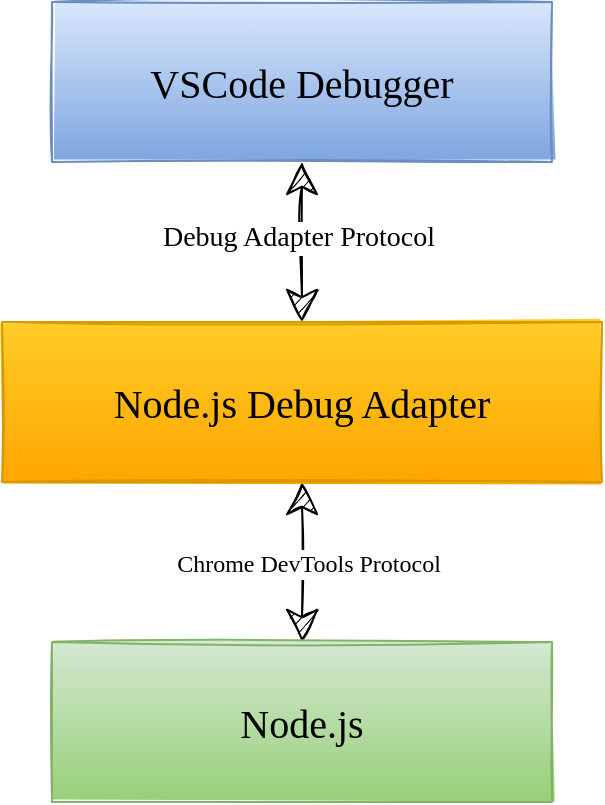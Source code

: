 <mxfile version="20.2.1" type="embed"><diagram id="1mj_NihiNzzUgjqxohSd" name="Page-1"><mxGraphModel dx="1426" dy="939" grid="1" gridSize="10" guides="1" tooltips="1" connect="1" arrows="1" fold="1" page="1" pageScale="1" pageWidth="850" pageHeight="1100" math="0" shadow="0"><root><mxCell id="0"/><mxCell id="1" parent="0"/><mxCell id="5" style="edgeStyle=orthogonalEdgeStyle;sketch=1;hachureGap=4;orthogonalLoop=1;jettySize=auto;html=1;exitX=0.5;exitY=1;exitDx=0;exitDy=0;entryX=0.5;entryY=0;entryDx=0;entryDy=0;fontFamily=Architects Daughter;fontSource=https%3A%2F%2Ffonts.googleapis.com%2Fcss%3Ffamily%3DArchitects%2BDaughter;fontSize=16;endArrow=classic;startSize=14;endSize=14;sourcePerimeterSpacing=8;targetPerimeterSpacing=8;startArrow=classic;startFill=1;endFill=1;" edge="1" parent="1" source="2" target="3"><mxGeometry relative="1" as="geometry"/></mxCell><mxCell id="7" value="Debug Adapter Protocol" style="edgeLabel;html=1;align=center;verticalAlign=middle;resizable=0;points=[];fontSize=14;fontFamily=Fira Code Retina;" vertex="1" connectable="0" parent="5"><mxGeometry x="-0.05" y="-2" relative="1" as="geometry"><mxPoint as="offset"/></mxGeometry></mxCell><mxCell id="2" value="VSCode Debugger" style="rounded=0;whiteSpace=wrap;html=1;sketch=1;hachureGap=4;fontFamily=Fira Code Retina;fontSize=20;fillColor=#dae8fc;gradientColor=#7ea6e0;strokeColor=#6c8ebf;" vertex="1" parent="1"><mxGeometry x="170" y="90" width="250" height="80" as="geometry"/></mxCell><mxCell id="6" style="edgeStyle=orthogonalEdgeStyle;sketch=1;hachureGap=4;orthogonalLoop=1;jettySize=auto;html=1;exitX=0.5;exitY=1;exitDx=0;exitDy=0;entryX=0.5;entryY=0;entryDx=0;entryDy=0;fontFamily=Architects Daughter;fontSource=https%3A%2F%2Ffonts.googleapis.com%2Fcss%3Ffamily%3DArchitects%2BDaughter;fontSize=16;startArrow=classic;startFill=1;endArrow=classic;endFill=1;startSize=14;endSize=14;sourcePerimeterSpacing=8;targetPerimeterSpacing=8;" edge="1" parent="1" source="3" target="4"><mxGeometry relative="1" as="geometry"/></mxCell><mxCell id="8" value="Chrome DevTools Protocol" style="edgeLabel;html=1;align=center;verticalAlign=middle;resizable=0;points=[];fontSize=12;fontFamily=Fira Code Retina;" vertex="1" connectable="0" parent="6"><mxGeometry x="0.025" y="3" relative="1" as="geometry"><mxPoint as="offset"/></mxGeometry></mxCell><mxCell id="3" value="Node.js Debug Adapter" style="rounded=0;whiteSpace=wrap;html=1;sketch=1;hachureGap=4;fontFamily=Fira Code Retina;fontSize=20;fillColor=#ffcd28;gradientColor=#ffa500;strokeColor=#d79b00;" vertex="1" parent="1"><mxGeometry x="145" y="250" width="300" height="80" as="geometry"/></mxCell><mxCell id="4" value="Node.js" style="rounded=0;whiteSpace=wrap;html=1;sketch=1;hachureGap=4;fontFamily=Fira Code Retina;fontSize=20;fillColor=#d5e8d4;gradientColor=#97d077;strokeColor=#82b366;" vertex="1" parent="1"><mxGeometry x="170" y="410" width="250" height="80" as="geometry"/></mxCell></root></mxGraphModel></diagram></mxfile>